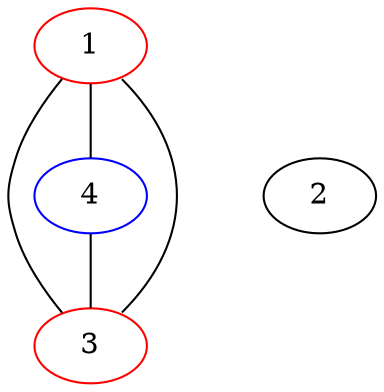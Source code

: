 graph {
  1 -- 3 [headport="ne", tailport="se"];
  1 -- 3 [headport="no", tailport="so"];
  1 -- 4;
  4 -- 3;

  {
    rank="same";
    4;
    2;

  }

  1 [color="red"];
  3 [color="red"];
  4 [color="blue"];

}
